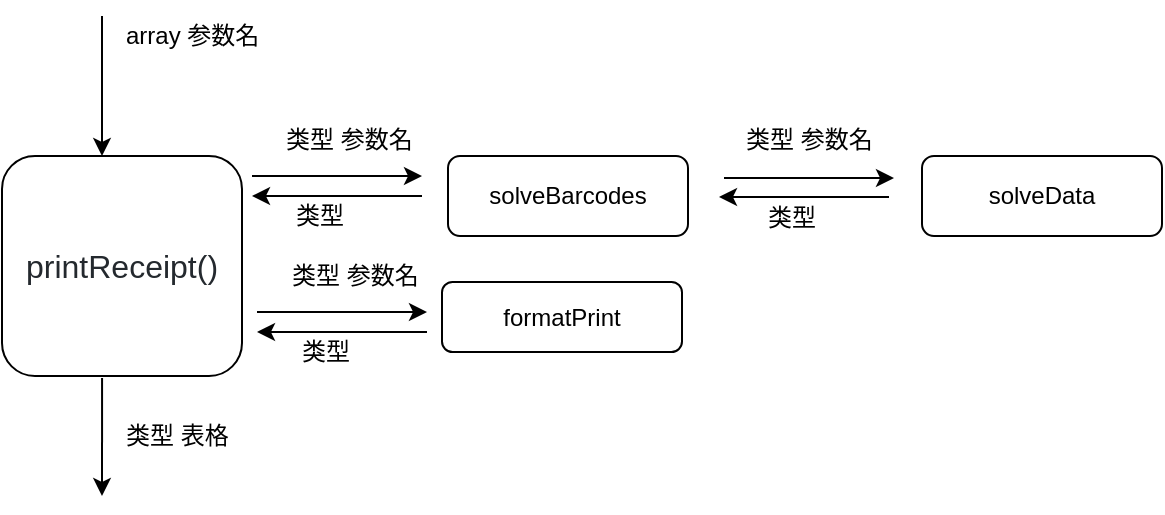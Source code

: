 <mxfile pages="1" version="11.2.1" type="device"><diagram id="OBb7ZYdGCTeb46D8vZs4" name="第 1 页"><mxGraphModel dx="868" dy="403" grid="1" gridSize="10" guides="1" tooltips="1" connect="1" arrows="1" fold="1" page="1" pageScale="1" pageWidth="1169" pageHeight="827" math="0" shadow="0"><root><mxCell id="0"/><mxCell id="1" parent="0"/><mxCell id="13Mk-1m2ix6oDq5AdsB4-1" value="&lt;span style=&quot;color: rgb(36 , 41 , 46) ; font-family: , &amp;#34;blinkmacsystemfont&amp;#34; , &amp;#34;segoe ui&amp;#34; , &amp;#34;helvetica&amp;#34; , &amp;#34;arial&amp;#34; , sans-serif , &amp;#34;apple color emoji&amp;#34; , &amp;#34;segoe ui emoji&amp;#34; , &amp;#34;segoe ui symbol&amp;#34; ; font-size: 16px ; background-color: rgb(255 , 255 , 255)&quot;&gt;printReceipt()&lt;/span&gt;" style="rounded=1;whiteSpace=wrap;html=1;" parent="1" vertex="1"><mxGeometry x="110" y="180" width="120" height="110" as="geometry"/></mxCell><mxCell id="13Mk-1m2ix6oDq5AdsB4-2" value="" style="endArrow=classic;html=1;" parent="1" edge="1"><mxGeometry width="50" height="50" relative="1" as="geometry"><mxPoint x="160" y="110" as="sourcePoint"/><mxPoint x="160" y="180" as="targetPoint"/></mxGeometry></mxCell><mxCell id="13Mk-1m2ix6oDq5AdsB4-4" value="solveBarcodes" style="rounded=1;whiteSpace=wrap;html=1;" parent="1" vertex="1"><mxGeometry x="333" y="180" width="120" height="40" as="geometry"/></mxCell><mxCell id="13Mk-1m2ix6oDq5AdsB4-6" value="" style="endArrow=classic;html=1;exitX=0.417;exitY=1.009;exitDx=0;exitDy=0;exitPerimeter=0;" parent="1" source="13Mk-1m2ix6oDq5AdsB4-1" edge="1"><mxGeometry width="50" height="50" relative="1" as="geometry"><mxPoint x="160" y="300" as="sourcePoint"/><mxPoint x="160" y="350" as="targetPoint"/></mxGeometry></mxCell><mxCell id="13Mk-1m2ix6oDq5AdsB4-7" value="formatPrint" style="rounded=1;whiteSpace=wrap;html=1;" parent="1" vertex="1"><mxGeometry x="330" y="243" width="120" height="35" as="geometry"/></mxCell><mxCell id="13Mk-1m2ix6oDq5AdsB4-9" value="solveData" style="rounded=1;whiteSpace=wrap;html=1;" parent="1" vertex="1"><mxGeometry x="570" y="180" width="120" height="40" as="geometry"/></mxCell><mxCell id="13Mk-1m2ix6oDq5AdsB4-10" value="" style="endArrow=classic;startArrow=none;html=1;startFill=0;" parent="1" edge="1"><mxGeometry width="50" height="50" relative="1" as="geometry"><mxPoint x="235" y="190" as="sourcePoint"/><mxPoint x="320" y="190" as="targetPoint"/></mxGeometry></mxCell><mxCell id="13Mk-1m2ix6oDq5AdsB4-15" value="" style="endArrow=classic;startArrow=none;html=1;startFill=0;" parent="1" edge="1"><mxGeometry width="50" height="50" relative="1" as="geometry"><mxPoint x="320" y="200" as="sourcePoint"/><mxPoint x="235" y="200" as="targetPoint"/></mxGeometry></mxCell><mxCell id="13Mk-1m2ix6oDq5AdsB4-16" value="类型 参数名" style="text;html=1;resizable=0;points=[];autosize=1;align=left;verticalAlign=top;spacingTop=-4;" parent="1" vertex="1"><mxGeometry x="250" y="162" width="80" height="20" as="geometry"/></mxCell><mxCell id="13Mk-1m2ix6oDq5AdsB4-17" value="类型" style="text;html=1;resizable=0;points=[];autosize=1;align=left;verticalAlign=top;spacingTop=-4;" parent="1" vertex="1"><mxGeometry x="255" y="200" width="40" height="20" as="geometry"/></mxCell><mxCell id="13Mk-1m2ix6oDq5AdsB4-18" value="" style="endArrow=classic;startArrow=none;html=1;startFill=0;" parent="1" edge="1"><mxGeometry width="50" height="50" relative="1" as="geometry"><mxPoint x="237.5" y="258" as="sourcePoint"/><mxPoint x="322.5" y="258" as="targetPoint"/></mxGeometry></mxCell><mxCell id="13Mk-1m2ix6oDq5AdsB4-19" value="" style="endArrow=classic;startArrow=none;html=1;startFill=0;" parent="1" edge="1"><mxGeometry width="50" height="50" relative="1" as="geometry"><mxPoint x="322.5" y="268" as="sourcePoint"/><mxPoint x="237.5" y="268" as="targetPoint"/></mxGeometry></mxCell><mxCell id="13Mk-1m2ix6oDq5AdsB4-20" value="类型 参数名" style="text;html=1;resizable=0;points=[];autosize=1;align=left;verticalAlign=top;spacingTop=-4;" parent="1" vertex="1"><mxGeometry x="252.5" y="230" width="80" height="20" as="geometry"/></mxCell><mxCell id="13Mk-1m2ix6oDq5AdsB4-21" value="类型" style="text;html=1;resizable=0;points=[];autosize=1;align=left;verticalAlign=top;spacingTop=-4;" parent="1" vertex="1"><mxGeometry x="257.5" y="268" width="40" height="20" as="geometry"/></mxCell><mxCell id="13Mk-1m2ix6oDq5AdsB4-22" value="" style="endArrow=classic;startArrow=none;html=1;startFill=0;" parent="1" edge="1"><mxGeometry width="50" height="50" relative="1" as="geometry"><mxPoint x="471" y="191" as="sourcePoint"/><mxPoint x="556" y="191" as="targetPoint"/></mxGeometry></mxCell><mxCell id="13Mk-1m2ix6oDq5AdsB4-23" value="类型 参数名" style="text;html=1;resizable=0;points=[];autosize=1;align=left;verticalAlign=top;spacingTop=-4;" parent="1" vertex="1"><mxGeometry x="480" y="162" width="80" height="20" as="geometry"/></mxCell><mxCell id="13Mk-1m2ix6oDq5AdsB4-24" value="类型" style="text;html=1;resizable=0;points=[];autosize=1;align=left;verticalAlign=top;spacingTop=-4;" parent="1" vertex="1"><mxGeometry x="491" y="201" width="40" height="20" as="geometry"/></mxCell><mxCell id="13Mk-1m2ix6oDq5AdsB4-25" value="" style="endArrow=classic;startArrow=none;html=1;startFill=0;" parent="1" edge="1"><mxGeometry width="50" height="50" relative="1" as="geometry"><mxPoint x="553.5" y="200.5" as="sourcePoint"/><mxPoint x="468.5" y="200.5" as="targetPoint"/></mxGeometry></mxCell><mxCell id="13Mk-1m2ix6oDq5AdsB4-26" value="array 参数名" style="text;html=1;resizable=0;points=[];autosize=1;align=left;verticalAlign=top;spacingTop=-4;" parent="1" vertex="1"><mxGeometry x="170" y="110" width="80" height="20" as="geometry"/></mxCell><mxCell id="13Mk-1m2ix6oDq5AdsB4-27" value="类型 表格" style="text;html=1;resizable=0;points=[];autosize=1;align=left;verticalAlign=top;spacingTop=-4;" parent="1" vertex="1"><mxGeometry x="170" y="310" width="70" height="20" as="geometry"/></mxCell></root></mxGraphModel></diagram></mxfile>